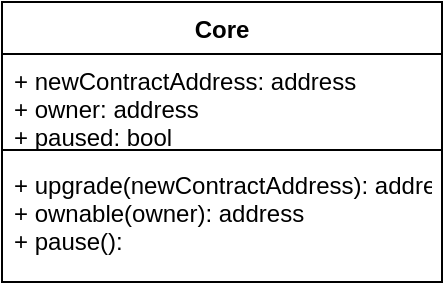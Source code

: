<mxfile version="16.5.1" type="device"><diagram id="F7HOKHBOPmCI4soLxBCc" name="Page-1"><mxGraphModel dx="1278" dy="649" grid="1" gridSize="10" guides="1" tooltips="1" connect="1" arrows="1" fold="1" page="1" pageScale="1" pageWidth="850" pageHeight="1100" math="0" shadow="0"><root><mxCell id="0"/><mxCell id="1" parent="0"/><mxCell id="GlX1LkdkwzPPr1TsUhPd-1" value="Core" style="swimlane;fontStyle=1;align=center;verticalAlign=top;childLayout=stackLayout;horizontal=1;startSize=26;horizontalStack=0;resizeParent=1;resizeParentMax=0;resizeLast=0;collapsible=1;marginBottom=0;" parent="1" vertex="1"><mxGeometry x="590" y="270" width="220" height="140" as="geometry"/></mxCell><mxCell id="GlX1LkdkwzPPr1TsUhPd-2" value="+ newContractAddress: address&#10;+ owner: address&#10;+ paused: bool" style="text;strokeColor=none;fillColor=none;align=left;verticalAlign=top;spacingLeft=4;spacingRight=4;overflow=hidden;rotatable=0;points=[[0,0.5],[1,0.5]];portConstraint=eastwest;" parent="GlX1LkdkwzPPr1TsUhPd-1" vertex="1"><mxGeometry y="26" width="220" height="44" as="geometry"/></mxCell><mxCell id="GlX1LkdkwzPPr1TsUhPd-3" value="" style="line;strokeWidth=1;fillColor=none;align=left;verticalAlign=middle;spacingTop=-1;spacingLeft=3;spacingRight=3;rotatable=0;labelPosition=right;points=[];portConstraint=eastwest;" parent="GlX1LkdkwzPPr1TsUhPd-1" vertex="1"><mxGeometry y="70" width="220" height="8" as="geometry"/></mxCell><mxCell id="GlX1LkdkwzPPr1TsUhPd-4" value="+ upgrade(newContractAddress): address&#10;+ ownable(owner): address&#10;+ pause(): " style="text;strokeColor=none;fillColor=none;align=left;verticalAlign=top;spacingLeft=4;spacingRight=4;overflow=hidden;rotatable=0;points=[[0,0.5],[1,0.5]];portConstraint=eastwest;" parent="GlX1LkdkwzPPr1TsUhPd-1" vertex="1"><mxGeometry y="78" width="220" height="62" as="geometry"/></mxCell></root></mxGraphModel></diagram></mxfile>